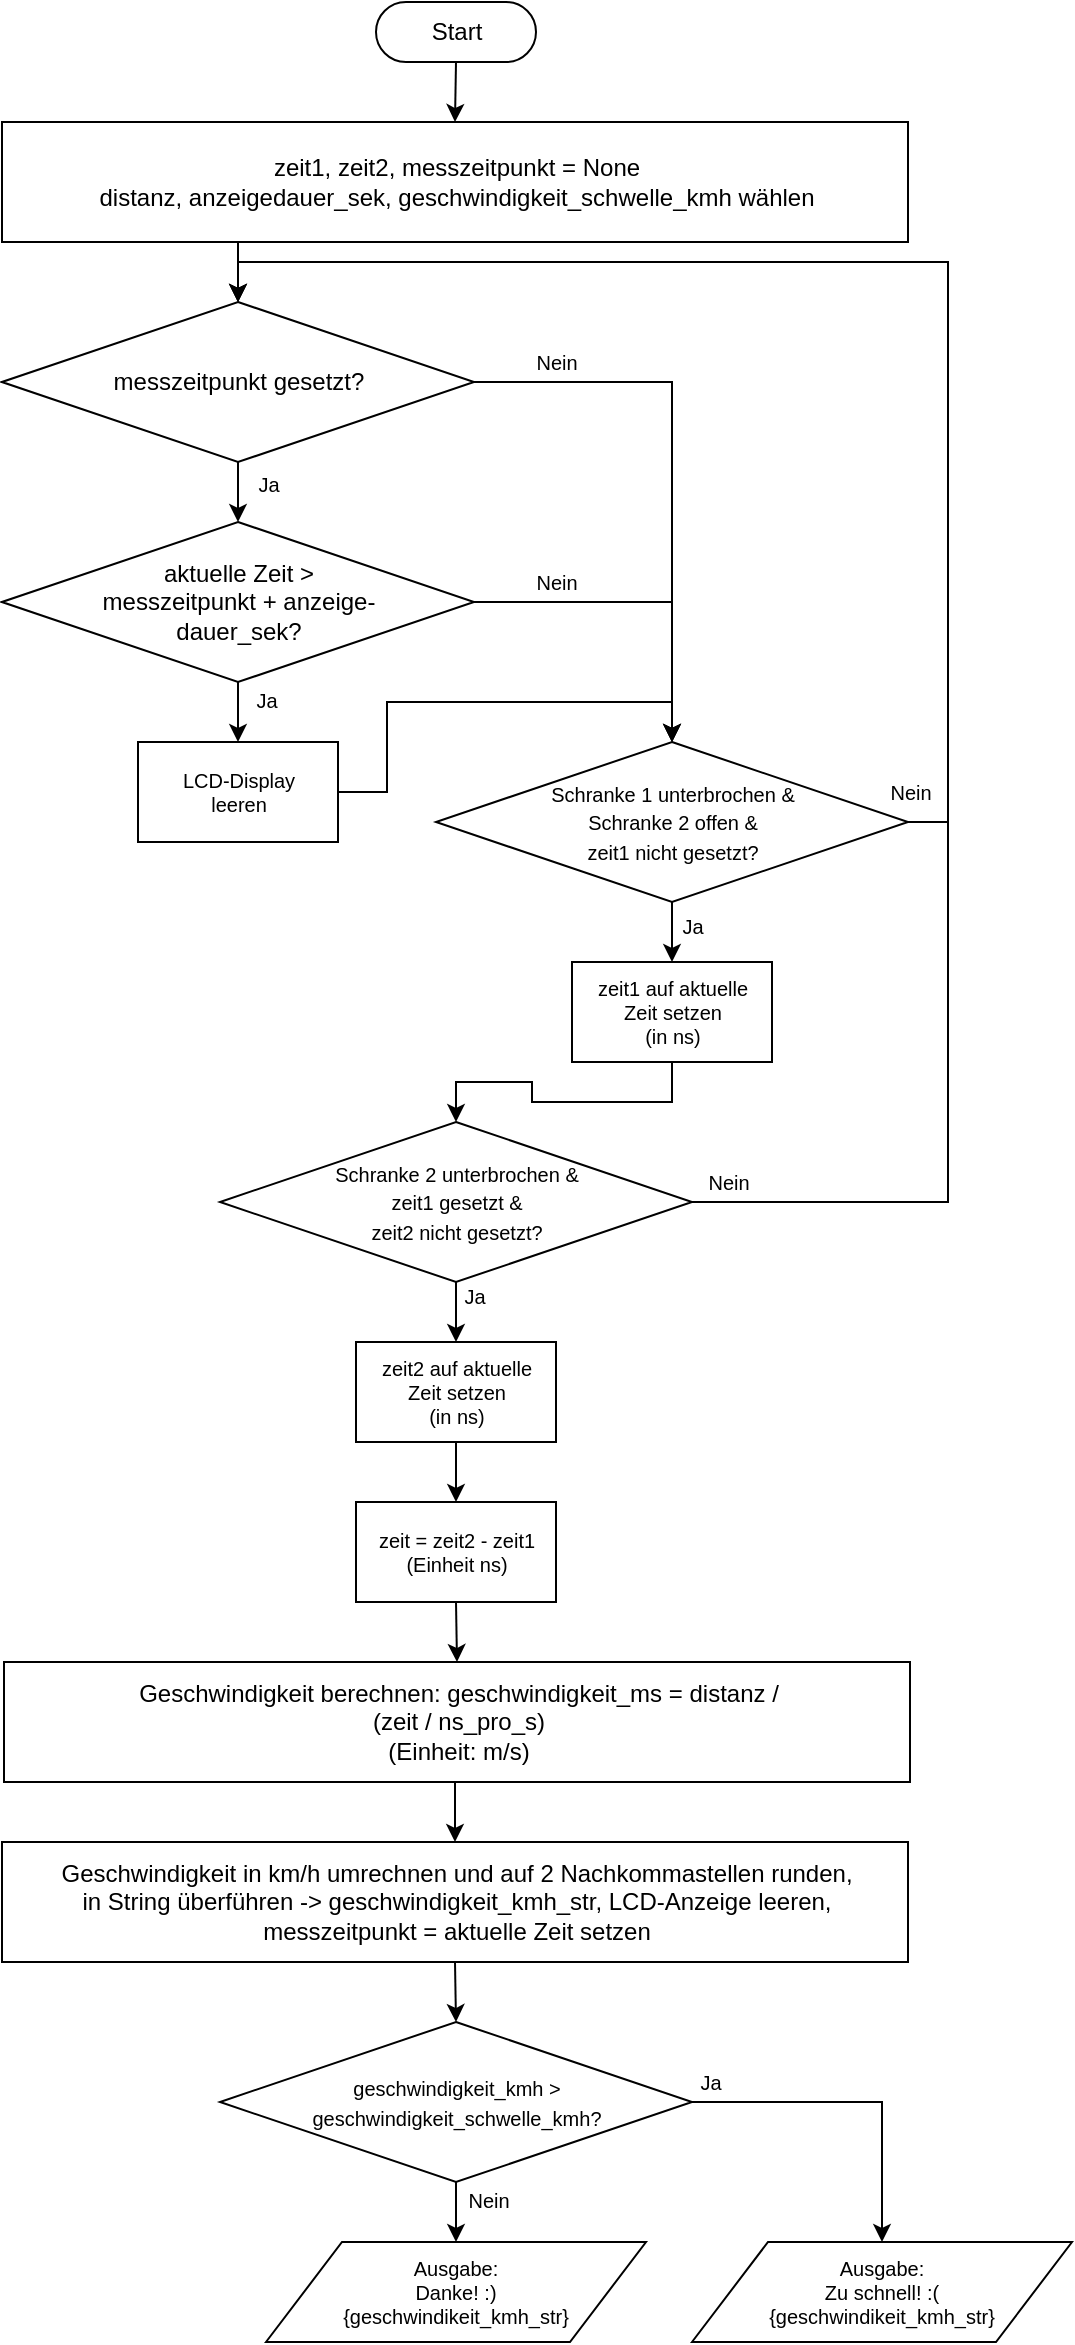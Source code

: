<mxfile version="16.5.1" type="device"><diagram id="3jhWMJMF0vkYzCm7xULf" name="Page-1"><mxGraphModel dx="901" dy="588" grid="1" gridSize="10" guides="1" tooltips="1" connect="1" arrows="1" fold="1" page="1" pageScale="1" pageWidth="827" pageHeight="1169" math="0" shadow="0"><root><mxCell id="0"/><mxCell id="1" parent="0"/><mxCell id="0QzuVoxDvSz-9f45W1NY-18" style="edgeStyle=orthogonalEdgeStyle;rounded=0;orthogonalLoop=1;jettySize=auto;html=1;exitX=0.5;exitY=0.5;exitDx=0;exitDy=15;exitPerimeter=0;entryX=0.5;entryY=0;entryDx=0;entryDy=0;fontSize=10;" edge="1" parent="1" source="0QzuVoxDvSz-9f45W1NY-1" target="0QzuVoxDvSz-9f45W1NY-2"><mxGeometry relative="1" as="geometry"/></mxCell><mxCell id="0QzuVoxDvSz-9f45W1NY-1" value="Start" style="html=1;dashed=0;whitespace=wrap;shape=mxgraph.dfd.start" vertex="1" parent="1"><mxGeometry x="374" y="20" width="80" height="30" as="geometry"/></mxCell><mxCell id="0QzuVoxDvSz-9f45W1NY-19" style="edgeStyle=orthogonalEdgeStyle;rounded=0;orthogonalLoop=1;jettySize=auto;html=1;exitX=0.25;exitY=1;exitDx=0;exitDy=0;entryX=0.5;entryY=0;entryDx=0;entryDy=0;fontSize=10;" edge="1" parent="1" source="0QzuVoxDvSz-9f45W1NY-2" target="0QzuVoxDvSz-9f45W1NY-3"><mxGeometry relative="1" as="geometry"/></mxCell><mxCell id="0QzuVoxDvSz-9f45W1NY-2" value="zeit1, zeit2, messzeitpunkt = None&lt;br&gt;distanz, anzeigedauer_sek, geschwindigkeit_schwelle_kmh wählen" style="html=1;dashed=0;whitespace=wrap;" vertex="1" parent="1"><mxGeometry x="187" y="80" width="453" height="60" as="geometry"/></mxCell><mxCell id="0QzuVoxDvSz-9f45W1NY-20" style="edgeStyle=orthogonalEdgeStyle;rounded=0;orthogonalLoop=1;jettySize=auto;html=1;exitX=0.5;exitY=1;exitDx=0;exitDy=0;entryX=0.5;entryY=0;entryDx=0;entryDy=0;fontSize=10;" edge="1" parent="1" source="0QzuVoxDvSz-9f45W1NY-3" target="0QzuVoxDvSz-9f45W1NY-5"><mxGeometry relative="1" as="geometry"/></mxCell><mxCell id="0QzuVoxDvSz-9f45W1NY-35" value="Ja" style="edgeLabel;html=1;align=center;verticalAlign=middle;resizable=0;points=[];fontSize=10;" vertex="1" connectable="0" parent="0QzuVoxDvSz-9f45W1NY-20"><mxGeometry x="-0.311" y="1" relative="1" as="geometry"><mxPoint x="14" as="offset"/></mxGeometry></mxCell><mxCell id="0QzuVoxDvSz-9f45W1NY-23" style="edgeStyle=orthogonalEdgeStyle;rounded=0;orthogonalLoop=1;jettySize=auto;html=1;exitX=1;exitY=0.5;exitDx=0;exitDy=0;fontSize=10;entryX=0.5;entryY=0;entryDx=0;entryDy=0;" edge="1" parent="1" source="0QzuVoxDvSz-9f45W1NY-3" target="0QzuVoxDvSz-9f45W1NY-6"><mxGeometry relative="1" as="geometry"><mxPoint x="560" y="350" as="targetPoint"/></mxGeometry></mxCell><mxCell id="0QzuVoxDvSz-9f45W1NY-34" value="Nein" style="edgeLabel;html=1;align=center;verticalAlign=middle;resizable=0;points=[];fontSize=10;" vertex="1" connectable="0" parent="0QzuVoxDvSz-9f45W1NY-23"><mxGeometry x="-0.69" y="-1" relative="1" as="geometry"><mxPoint x="-2" y="-11" as="offset"/></mxGeometry></mxCell><mxCell id="0QzuVoxDvSz-9f45W1NY-3" value="messzeitpunkt gesetzt?" style="shape=rhombus;html=1;dashed=0;whitespace=wrap;perimeter=rhombusPerimeter;" vertex="1" parent="1"><mxGeometry x="187" y="170" width="236" height="80" as="geometry"/></mxCell><mxCell id="0QzuVoxDvSz-9f45W1NY-21" style="edgeStyle=orthogonalEdgeStyle;rounded=0;orthogonalLoop=1;jettySize=auto;html=1;exitX=0.5;exitY=1;exitDx=0;exitDy=0;entryX=0.5;entryY=0;entryDx=0;entryDy=0;fontSize=10;" edge="1" parent="1" source="0QzuVoxDvSz-9f45W1NY-5" target="0QzuVoxDvSz-9f45W1NY-7"><mxGeometry relative="1" as="geometry"/></mxCell><mxCell id="0QzuVoxDvSz-9f45W1NY-36" value="Ja" style="edgeLabel;html=1;align=center;verticalAlign=middle;resizable=0;points=[];fontSize=10;" vertex="1" connectable="0" parent="0QzuVoxDvSz-9f45W1NY-21"><mxGeometry x="-0.422" y="1" relative="1" as="geometry"><mxPoint x="13" as="offset"/></mxGeometry></mxCell><mxCell id="0QzuVoxDvSz-9f45W1NY-22" style="edgeStyle=orthogonalEdgeStyle;rounded=0;orthogonalLoop=1;jettySize=auto;html=1;exitX=1;exitY=0.5;exitDx=0;exitDy=0;entryX=0.5;entryY=0;entryDx=0;entryDy=0;fontSize=10;" edge="1" parent="1" source="0QzuVoxDvSz-9f45W1NY-5" target="0QzuVoxDvSz-9f45W1NY-6"><mxGeometry relative="1" as="geometry"/></mxCell><mxCell id="0QzuVoxDvSz-9f45W1NY-37" value="Nein" style="edgeLabel;html=1;align=center;verticalAlign=middle;resizable=0;points=[];fontSize=10;" vertex="1" connectable="0" parent="0QzuVoxDvSz-9f45W1NY-22"><mxGeometry x="-0.502" y="-1" relative="1" as="geometry"><mxPoint x="-1" y="-11" as="offset"/></mxGeometry></mxCell><mxCell id="0QzuVoxDvSz-9f45W1NY-5" value="aktuelle Zeit &amp;gt;&lt;br&gt;messzeitpunkt + anzeige-&lt;br&gt;dauer_sek?" style="shape=rhombus;html=1;dashed=0;whitespace=wrap;perimeter=rhombusPerimeter;" vertex="1" parent="1"><mxGeometry x="187" y="280" width="236" height="80" as="geometry"/></mxCell><mxCell id="0QzuVoxDvSz-9f45W1NY-24" style="edgeStyle=orthogonalEdgeStyle;rounded=0;orthogonalLoop=1;jettySize=auto;html=1;exitX=0.5;exitY=1;exitDx=0;exitDy=0;entryX=0.5;entryY=0;entryDx=0;entryDy=0;fontSize=10;" edge="1" parent="1" source="0QzuVoxDvSz-9f45W1NY-6" target="0QzuVoxDvSz-9f45W1NY-8"><mxGeometry relative="1" as="geometry"/></mxCell><mxCell id="0QzuVoxDvSz-9f45W1NY-42" value="Ja" style="edgeLabel;html=1;align=center;verticalAlign=middle;resizable=0;points=[];fontSize=10;" vertex="1" connectable="0" parent="0QzuVoxDvSz-9f45W1NY-24"><mxGeometry x="-0.232" relative="1" as="geometry"><mxPoint x="10" as="offset"/></mxGeometry></mxCell><mxCell id="0QzuVoxDvSz-9f45W1NY-38" style="edgeStyle=orthogonalEdgeStyle;rounded=0;orthogonalLoop=1;jettySize=auto;html=1;exitX=1;exitY=0.5;exitDx=0;exitDy=0;fontSize=10;entryX=0.5;entryY=0;entryDx=0;entryDy=0;" edge="1" parent="1" source="0QzuVoxDvSz-9f45W1NY-6" target="0QzuVoxDvSz-9f45W1NY-3"><mxGeometry relative="1" as="geometry"><mxPoint x="470" y="230" as="targetPoint"/></mxGeometry></mxCell><mxCell id="0QzuVoxDvSz-9f45W1NY-39" value="Nein" style="edgeLabel;html=1;align=center;verticalAlign=middle;resizable=0;points=[];fontSize=10;" vertex="1" connectable="0" parent="0QzuVoxDvSz-9f45W1NY-38"><mxGeometry x="-0.977" y="1" relative="1" as="geometry"><mxPoint x="-7" y="-14" as="offset"/></mxGeometry></mxCell><mxCell id="0QzuVoxDvSz-9f45W1NY-6" value="&lt;font style=&quot;font-size: 10px&quot;&gt;Schranke 1 unterbrochen &amp;amp;&lt;br&gt;Schranke 2 offen &amp;amp;&lt;br&gt;zeit1 nicht gesetzt?&lt;/font&gt;" style="shape=rhombus;html=1;dashed=0;whitespace=wrap;perimeter=rhombusPerimeter;" vertex="1" parent="1"><mxGeometry x="404" y="390" width="236" height="80" as="geometry"/></mxCell><mxCell id="0QzuVoxDvSz-9f45W1NY-26" style="edgeStyle=orthogonalEdgeStyle;rounded=0;orthogonalLoop=1;jettySize=auto;html=1;exitX=1;exitY=0.5;exitDx=0;exitDy=0;entryX=0.5;entryY=0;entryDx=0;entryDy=0;fontSize=10;" edge="1" parent="1" source="0QzuVoxDvSz-9f45W1NY-7" target="0QzuVoxDvSz-9f45W1NY-6"><mxGeometry relative="1" as="geometry"/></mxCell><mxCell id="0QzuVoxDvSz-9f45W1NY-7" value="LCD-Display&lt;br&gt;leeren" style="html=1;dashed=0;whitespace=wrap;fontSize=10;" vertex="1" parent="1"><mxGeometry x="255" y="390" width="100" height="50" as="geometry"/></mxCell><mxCell id="0QzuVoxDvSz-9f45W1NY-25" style="edgeStyle=orthogonalEdgeStyle;rounded=0;orthogonalLoop=1;jettySize=auto;html=1;exitX=0.5;exitY=1;exitDx=0;exitDy=0;entryX=0.5;entryY=0;entryDx=0;entryDy=0;fontSize=10;" edge="1" parent="1" source="0QzuVoxDvSz-9f45W1NY-8" target="0QzuVoxDvSz-9f45W1NY-9"><mxGeometry relative="1" as="geometry"/></mxCell><mxCell id="0QzuVoxDvSz-9f45W1NY-8" value="zeit1 auf aktuelle&lt;br&gt;Zeit setzen&lt;br&gt;(in ns)" style="html=1;dashed=0;whitespace=wrap;fontSize=10;" vertex="1" parent="1"><mxGeometry x="472" y="500" width="100" height="50" as="geometry"/></mxCell><mxCell id="0QzuVoxDvSz-9f45W1NY-27" style="edgeStyle=orthogonalEdgeStyle;rounded=0;orthogonalLoop=1;jettySize=auto;html=1;exitX=0.5;exitY=1;exitDx=0;exitDy=0;entryX=0.5;entryY=0;entryDx=0;entryDy=0;fontSize=10;" edge="1" parent="1" source="0QzuVoxDvSz-9f45W1NY-9" target="0QzuVoxDvSz-9f45W1NY-10"><mxGeometry relative="1" as="geometry"/></mxCell><mxCell id="0QzuVoxDvSz-9f45W1NY-43" value="Ja" style="edgeLabel;html=1;align=center;verticalAlign=middle;resizable=0;points=[];fontSize=10;" vertex="1" connectable="0" parent="0QzuVoxDvSz-9f45W1NY-27"><mxGeometry x="-0.517" y="-1" relative="1" as="geometry"><mxPoint x="10" as="offset"/></mxGeometry></mxCell><mxCell id="0QzuVoxDvSz-9f45W1NY-40" style="edgeStyle=orthogonalEdgeStyle;rounded=0;orthogonalLoop=1;jettySize=auto;html=1;exitX=1;exitY=0.5;exitDx=0;exitDy=0;fontSize=10;entryX=0.5;entryY=0;entryDx=0;entryDy=0;" edge="1" parent="1" source="0QzuVoxDvSz-9f45W1NY-9" target="0QzuVoxDvSz-9f45W1NY-3"><mxGeometry relative="1" as="geometry"><mxPoint x="410" y="260" as="targetPoint"/><Array as="points"><mxPoint x="660" y="620"/><mxPoint x="660" y="150"/><mxPoint x="305" y="150"/></Array></mxGeometry></mxCell><mxCell id="0QzuVoxDvSz-9f45W1NY-41" value="Nein" style="edgeLabel;html=1;align=center;verticalAlign=middle;resizable=0;points=[];fontSize=10;" vertex="1" connectable="0" parent="0QzuVoxDvSz-9f45W1NY-40"><mxGeometry x="-0.903" y="2" relative="1" as="geometry"><mxPoint x="-29" y="-8" as="offset"/></mxGeometry></mxCell><mxCell id="0QzuVoxDvSz-9f45W1NY-9" value="&lt;font style=&quot;font-size: 10px&quot;&gt;Schranke 2 unterbrochen &amp;amp;&lt;br&gt;zeit1 gesetzt &amp;amp;&lt;br&gt;zeit2 nicht gesetzt?&lt;/font&gt;" style="shape=rhombus;html=1;dashed=0;whitespace=wrap;perimeter=rhombusPerimeter;" vertex="1" parent="1"><mxGeometry x="296" y="580" width="236" height="80" as="geometry"/></mxCell><mxCell id="0QzuVoxDvSz-9f45W1NY-28" style="edgeStyle=orthogonalEdgeStyle;rounded=0;orthogonalLoop=1;jettySize=auto;html=1;exitX=0.5;exitY=1;exitDx=0;exitDy=0;fontSize=10;" edge="1" parent="1" source="0QzuVoxDvSz-9f45W1NY-10" target="0QzuVoxDvSz-9f45W1NY-11"><mxGeometry relative="1" as="geometry"/></mxCell><mxCell id="0QzuVoxDvSz-9f45W1NY-10" value="zeit2 auf aktuelle&lt;br&gt;Zeit setzen&lt;br&gt;(in ns)" style="html=1;dashed=0;whitespace=wrap;fontSize=10;" vertex="1" parent="1"><mxGeometry x="364" y="690" width="100" height="50" as="geometry"/></mxCell><mxCell id="0QzuVoxDvSz-9f45W1NY-29" style="edgeStyle=orthogonalEdgeStyle;rounded=0;orthogonalLoop=1;jettySize=auto;html=1;exitX=0.5;exitY=1;exitDx=0;exitDy=0;entryX=0.5;entryY=0;entryDx=0;entryDy=0;fontSize=10;" edge="1" parent="1" source="0QzuVoxDvSz-9f45W1NY-11" target="0QzuVoxDvSz-9f45W1NY-13"><mxGeometry relative="1" as="geometry"/></mxCell><mxCell id="0QzuVoxDvSz-9f45W1NY-11" value="zeit = zeit2 - zeit1&lt;br&gt;(Einheit ns)" style="html=1;dashed=0;whitespace=wrap;fontSize=10;" vertex="1" parent="1"><mxGeometry x="364" y="770" width="100" height="50" as="geometry"/></mxCell><mxCell id="0QzuVoxDvSz-9f45W1NY-30" style="edgeStyle=orthogonalEdgeStyle;rounded=0;orthogonalLoop=1;jettySize=auto;html=1;exitX=0.5;exitY=1;exitDx=0;exitDy=0;entryX=0.5;entryY=0;entryDx=0;entryDy=0;fontSize=10;" edge="1" parent="1" source="0QzuVoxDvSz-9f45W1NY-13" target="0QzuVoxDvSz-9f45W1NY-14"><mxGeometry relative="1" as="geometry"/></mxCell><mxCell id="0QzuVoxDvSz-9f45W1NY-13" value="Geschwindigkeit berechnen: geschwindigkeit_ms = distanz /&lt;br&gt;(zeit / ns_pro_s)&lt;br&gt;(Einheit: m/s)" style="html=1;dashed=0;whitespace=wrap;" vertex="1" parent="1"><mxGeometry x="188" y="850" width="453" height="60" as="geometry"/></mxCell><mxCell id="0QzuVoxDvSz-9f45W1NY-31" style="edgeStyle=orthogonalEdgeStyle;rounded=0;orthogonalLoop=1;jettySize=auto;html=1;exitX=0.5;exitY=1;exitDx=0;exitDy=0;entryX=0.5;entryY=0;entryDx=0;entryDy=0;fontSize=10;" edge="1" parent="1" source="0QzuVoxDvSz-9f45W1NY-14" target="0QzuVoxDvSz-9f45W1NY-15"><mxGeometry relative="1" as="geometry"/></mxCell><mxCell id="0QzuVoxDvSz-9f45W1NY-14" value="Geschwindigkeit in km/h umrechnen und auf 2 Nachkommastellen runden,&lt;br&gt;in String überführen -&amp;gt; geschwindigkeit_kmh_str, LCD-Anzeige leeren,&lt;br&gt;messzeitpunkt = aktuelle Zeit setzen" style="html=1;dashed=0;whitespace=wrap;" vertex="1" parent="1"><mxGeometry x="187" y="940" width="453" height="60" as="geometry"/></mxCell><mxCell id="0QzuVoxDvSz-9f45W1NY-32" style="edgeStyle=orthogonalEdgeStyle;rounded=0;orthogonalLoop=1;jettySize=auto;html=1;exitX=0.5;exitY=1;exitDx=0;exitDy=0;fontSize=10;" edge="1" parent="1" source="0QzuVoxDvSz-9f45W1NY-15" target="0QzuVoxDvSz-9f45W1NY-16"><mxGeometry relative="1" as="geometry"/></mxCell><mxCell id="0QzuVoxDvSz-9f45W1NY-44" value="Nein" style="edgeLabel;html=1;align=center;verticalAlign=middle;resizable=0;points=[];fontSize=10;" vertex="1" connectable="0" parent="0QzuVoxDvSz-9f45W1NY-32"><mxGeometry x="-0.653" y="1" relative="1" as="geometry"><mxPoint x="15" as="offset"/></mxGeometry></mxCell><mxCell id="0QzuVoxDvSz-9f45W1NY-33" style="edgeStyle=orthogonalEdgeStyle;rounded=0;orthogonalLoop=1;jettySize=auto;html=1;exitX=1;exitY=0.5;exitDx=0;exitDy=0;entryX=0.5;entryY=0;entryDx=0;entryDy=0;fontSize=10;" edge="1" parent="1" source="0QzuVoxDvSz-9f45W1NY-15" target="0QzuVoxDvSz-9f45W1NY-17"><mxGeometry relative="1" as="geometry"/></mxCell><mxCell id="0QzuVoxDvSz-9f45W1NY-45" value="Ja" style="edgeLabel;html=1;align=center;verticalAlign=middle;resizable=0;points=[];fontSize=10;" vertex="1" connectable="0" parent="0QzuVoxDvSz-9f45W1NY-33"><mxGeometry x="-0.5" y="2" relative="1" as="geometry"><mxPoint x="-33" y="-8" as="offset"/></mxGeometry></mxCell><mxCell id="0QzuVoxDvSz-9f45W1NY-15" value="&lt;font style=&quot;font-size: 10px&quot;&gt;geschwindigkeit_kmh &amp;gt;&lt;br&gt;geschwindigkeit_schwelle_kmh?&lt;/font&gt;" style="shape=rhombus;html=1;dashed=0;whitespace=wrap;perimeter=rhombusPerimeter;" vertex="1" parent="1"><mxGeometry x="296" y="1030" width="236" height="80" as="geometry"/></mxCell><mxCell id="0QzuVoxDvSz-9f45W1NY-16" value="Ausgabe:&lt;br&gt;Danke! :)&lt;br&gt;{geschwindikeit_kmh_str}" style="shape=parallelogram;perimeter=parallelogramPerimeter;whiteSpace=wrap;html=1;dashed=0;fontSize=10;" vertex="1" parent="1"><mxGeometry x="319" y="1140" width="190" height="50" as="geometry"/></mxCell><mxCell id="0QzuVoxDvSz-9f45W1NY-17" value="Ausgabe:&lt;br&gt;Zu schnell! :(&lt;br&gt;{geschwindikeit_kmh_str}" style="shape=parallelogram;perimeter=parallelogramPerimeter;whiteSpace=wrap;html=1;dashed=0;fontSize=10;" vertex="1" parent="1"><mxGeometry x="532" y="1140" width="190" height="50" as="geometry"/></mxCell></root></mxGraphModel></diagram></mxfile>